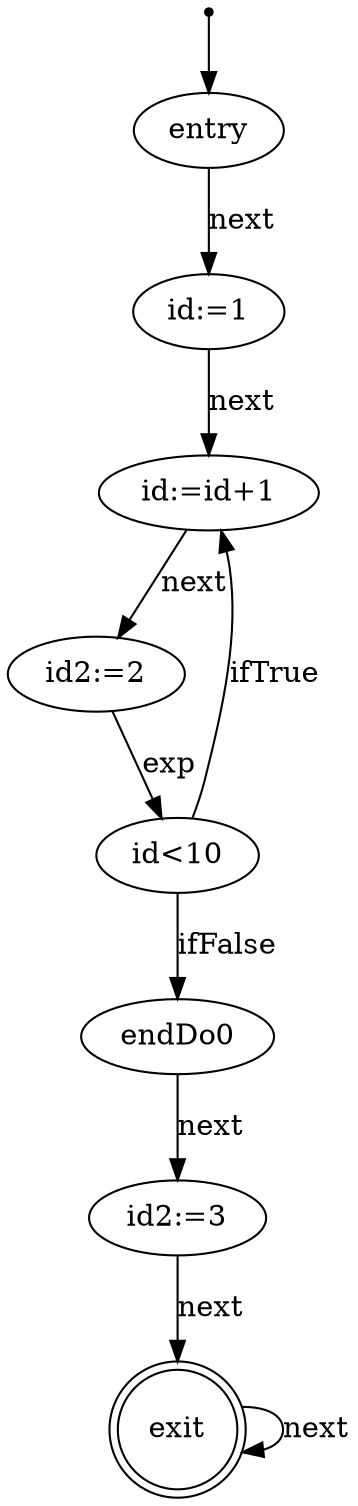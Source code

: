 digraph{
	inic[shape=point];

	entry[label="entry"]
	n0[label="id:=1"]
	n1[label="id:=id+1"]
	n2[label="id2:=2"]
	n3[label="id<10"]
	n4[label="endDo0"]
	n5[label="id2:=3"]
	exit[label="exit"]
	exit[label="exit"]

	inic->entry;
	entry->n0 [label="next"];
	n0->n1 [label="next"];
	n1->n2 [label="next"];
	n2->n3 [label="exp"];
	n3->n4 [label="ifFalse"];
	n3->n1 [label="ifTrue"];
	n4->n5 [label="next"];
	n5->exit [label="next"];
	exit->exit [label="next"];
	exit[shape=doublecircle];
}